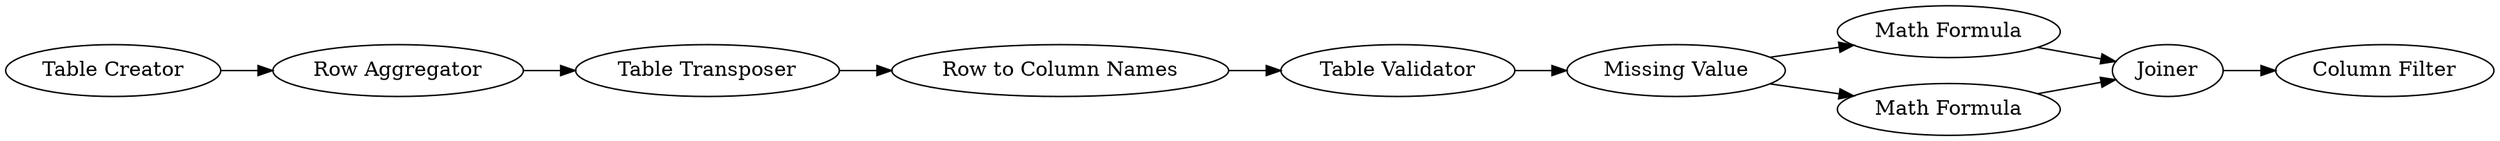 digraph {
	12 -> 13
	10 -> 6
	4 -> 5
	10 -> 3
	6 -> 12
	8 -> 2
	3 -> 12
	9 -> 10
	5 -> 9
	2 -> 4
	5 [label="Row to Column Names"]
	13 [label="Column Filter"]
	9 [label="Table Validator"]
	4 [label="Table Transposer"]
	10 [label="Missing Value"]
	6 [label="Math Formula"]
	8 [label="Table Creator"]
	3 [label="Math Formula"]
	2 [label="Row Aggregator"]
	12 [label=Joiner]
	rankdir=LR
}
